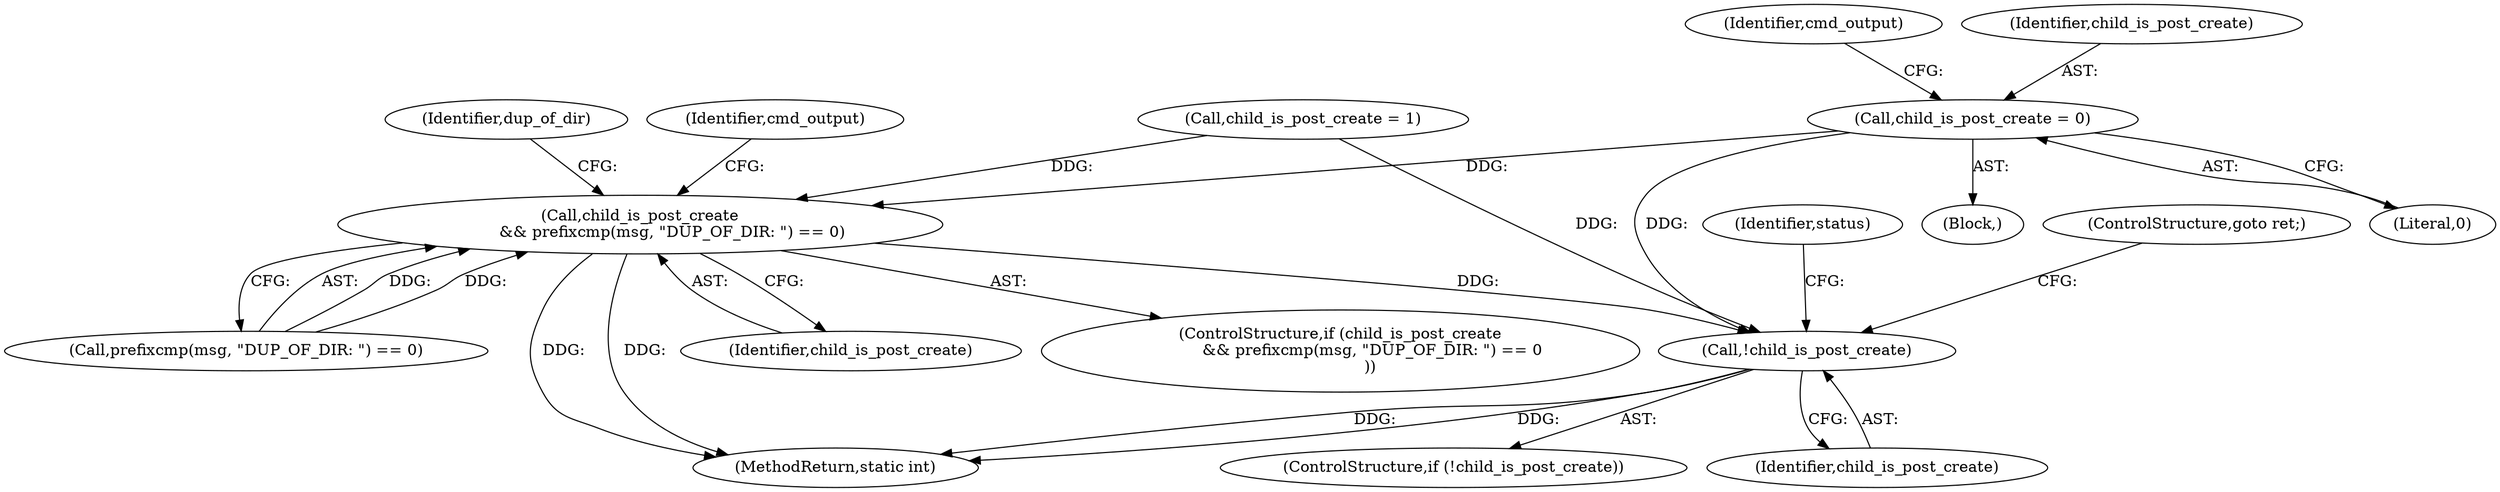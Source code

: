 digraph "0_abrt_8939398b82006ba1fec4ed491339fc075f43fc7c_0@API" {
"1000567" [label="(Call,child_is_post_create = 0)"];
"1000343" [label="(Call,child_is_post_create\n             && prefixcmp(msg, \"DUP_OF_DIR: \") == 0)"];
"1000386" [label="(Call,!child_is_post_create)"];
"1000386" [label="(Call,!child_is_post_create)"];
"1000345" [label="(Call,prefixcmp(msg, \"DUP_OF_DIR: \") == 0)"];
"1000352" [label="(Identifier,dup_of_dir)"];
"1000282" [label="(Call,child_is_post_create = 1)"];
"1000567" [label="(Call,child_is_post_create = 0)"];
"1000571" [label="(Identifier,cmd_output)"];
"1000343" [label="(Call,child_is_post_create\n             && prefixcmp(msg, \"DUP_OF_DIR: \") == 0)"];
"1000361" [label="(Identifier,cmd_output)"];
"1000385" [label="(ControlStructure,if (!child_is_post_create))"];
"1000387" [label="(Identifier,child_is_post_create)"];
"1000344" [label="(Identifier,child_is_post_create)"];
"1000391" [label="(Identifier,status)"];
"1000569" [label="(Literal,0)"];
"1000568" [label="(Identifier,child_is_post_create)"];
"1000388" [label="(ControlStructure,goto ret;)"];
"1000342" [label="(ControlStructure,if (child_is_post_create\n             && prefixcmp(msg, \"DUP_OF_DIR: \") == 0\n            ))"];
"1000135" [label="(Block,)"];
"1000593" [label="(MethodReturn,static int)"];
"1000567" -> "1000135"  [label="AST: "];
"1000567" -> "1000569"  [label="CFG: "];
"1000568" -> "1000567"  [label="AST: "];
"1000569" -> "1000567"  [label="AST: "];
"1000571" -> "1000567"  [label="CFG: "];
"1000567" -> "1000343"  [label="DDG: "];
"1000567" -> "1000386"  [label="DDG: "];
"1000343" -> "1000342"  [label="AST: "];
"1000343" -> "1000344"  [label="CFG: "];
"1000343" -> "1000345"  [label="CFG: "];
"1000344" -> "1000343"  [label="AST: "];
"1000345" -> "1000343"  [label="AST: "];
"1000352" -> "1000343"  [label="CFG: "];
"1000361" -> "1000343"  [label="CFG: "];
"1000343" -> "1000593"  [label="DDG: "];
"1000343" -> "1000593"  [label="DDG: "];
"1000282" -> "1000343"  [label="DDG: "];
"1000345" -> "1000343"  [label="DDG: "];
"1000345" -> "1000343"  [label="DDG: "];
"1000343" -> "1000386"  [label="DDG: "];
"1000386" -> "1000385"  [label="AST: "];
"1000386" -> "1000387"  [label="CFG: "];
"1000387" -> "1000386"  [label="AST: "];
"1000388" -> "1000386"  [label="CFG: "];
"1000391" -> "1000386"  [label="CFG: "];
"1000386" -> "1000593"  [label="DDG: "];
"1000386" -> "1000593"  [label="DDG: "];
"1000282" -> "1000386"  [label="DDG: "];
}
